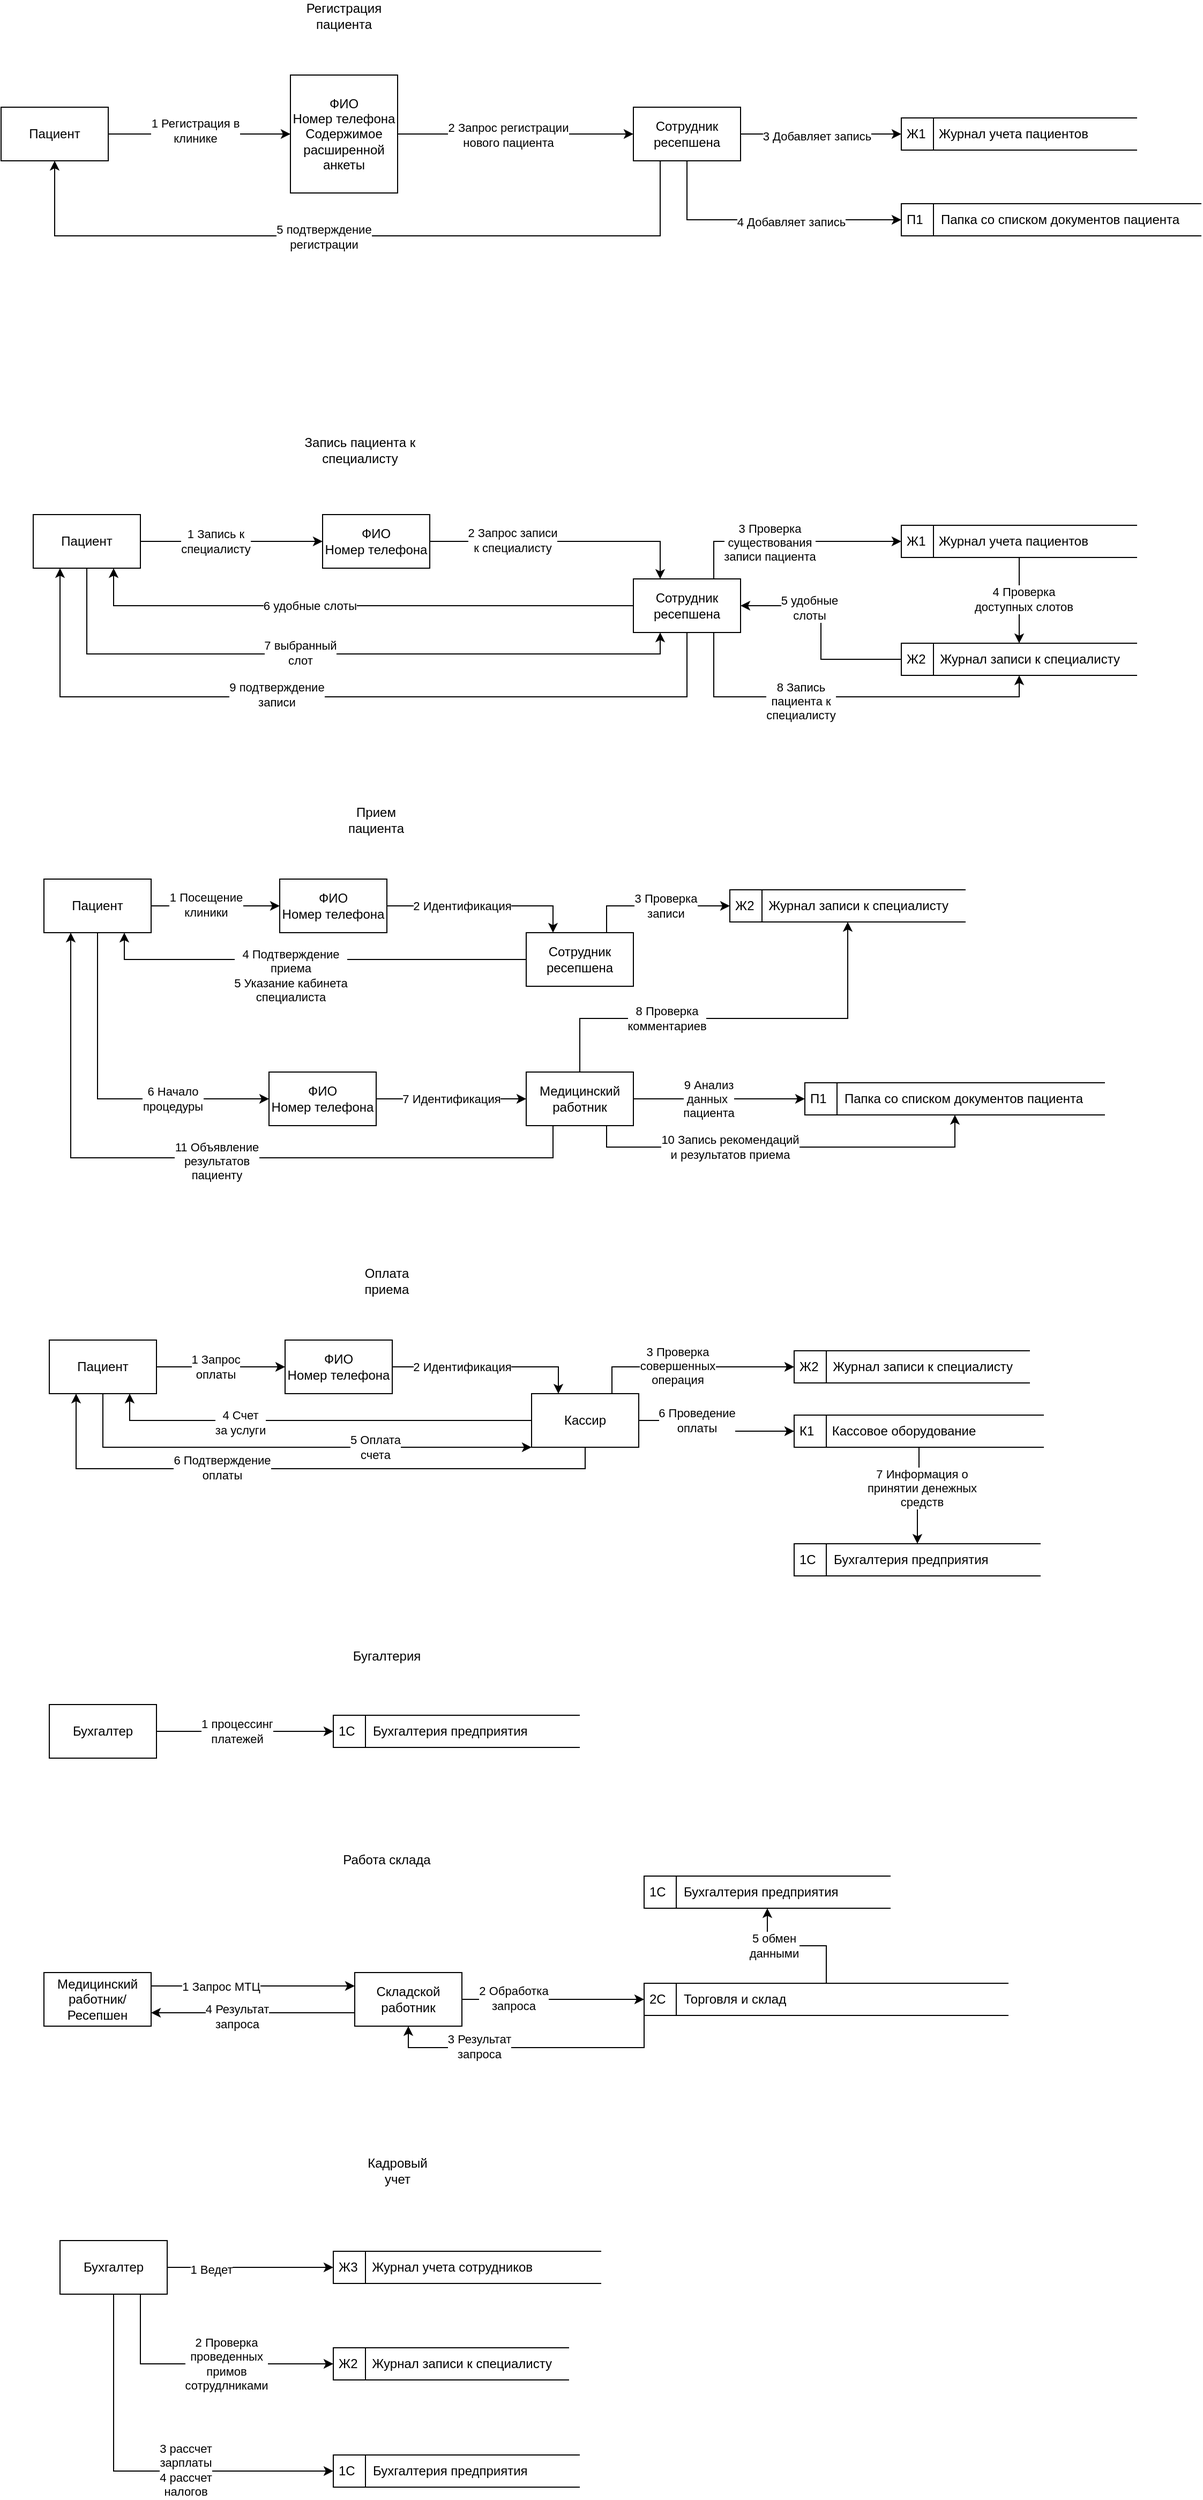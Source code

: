 <mxfile version="24.7.5">
  <diagram id="gUtJBMIQOLcTPX68dLHx" name="Страница — 2">
    <mxGraphModel dx="1621" dy="1214" grid="1" gridSize="10" guides="1" tooltips="1" connect="1" arrows="1" fold="1" page="1" pageScale="1" pageWidth="827" pageHeight="1169" math="0" shadow="0">
      <root>
        <mxCell id="0" />
        <mxCell id="1" parent="0" />
        <mxCell id="-FVo-Wmb9Dk40vSg8ynf-7" style="edgeStyle=orthogonalEdgeStyle;rounded=0;orthogonalLoop=1;jettySize=auto;html=1;exitX=1;exitY=0.5;exitDx=0;exitDy=0;" edge="1" parent="1" source="-FVo-Wmb9Dk40vSg8ynf-1" target="-FVo-Wmb9Dk40vSg8ynf-6">
          <mxGeometry relative="1" as="geometry" />
        </mxCell>
        <mxCell id="-FVo-Wmb9Dk40vSg8ynf-8" value="1 Регистрация в&lt;div&gt;клинике&lt;/div&gt;" style="edgeLabel;html=1;align=center;verticalAlign=middle;resizable=0;points=[];" vertex="1" connectable="0" parent="-FVo-Wmb9Dk40vSg8ynf-7">
          <mxGeometry x="-0.05" y="3" relative="1" as="geometry">
            <mxPoint as="offset" />
          </mxGeometry>
        </mxCell>
        <mxCell id="-FVo-Wmb9Dk40vSg8ynf-1" value="Пациент" style="html=1;dashed=0;whiteSpace=wrap;" vertex="1" parent="1">
          <mxGeometry x="-100" y="280" width="100" height="50" as="geometry" />
        </mxCell>
        <mxCell id="Jj5AdQSKUx3F0F1jN4U2-1" style="edgeStyle=orthogonalEdgeStyle;rounded=0;orthogonalLoop=1;jettySize=auto;html=1;exitX=1;exitY=0.5;exitDx=0;exitDy=0;entryX=0;entryY=0.5;entryDx=0;entryDy=0;" edge="1" parent="1" source="-FVo-Wmb9Dk40vSg8ynf-2" target="-FVo-Wmb9Dk40vSg8ynf-13">
          <mxGeometry relative="1" as="geometry" />
        </mxCell>
        <mxCell id="Jj5AdQSKUx3F0F1jN4U2-2" value="3 Добавляет запись" style="edgeLabel;html=1;align=center;verticalAlign=middle;resizable=0;points=[];" vertex="1" connectable="0" parent="Jj5AdQSKUx3F0F1jN4U2-1">
          <mxGeometry x="-0.06" y="-2" relative="1" as="geometry">
            <mxPoint as="offset" />
          </mxGeometry>
        </mxCell>
        <mxCell id="Jj5AdQSKUx3F0F1jN4U2-6" style="edgeStyle=orthogonalEdgeStyle;rounded=0;orthogonalLoop=1;jettySize=auto;html=1;exitX=0.5;exitY=1;exitDx=0;exitDy=0;entryX=0;entryY=0.5;entryDx=0;entryDy=0;" edge="1" parent="1" source="-FVo-Wmb9Dk40vSg8ynf-2" target="Jj5AdQSKUx3F0F1jN4U2-5">
          <mxGeometry relative="1" as="geometry" />
        </mxCell>
        <mxCell id="Jj5AdQSKUx3F0F1jN4U2-7" value="4 Добавляет запись" style="edgeLabel;html=1;align=center;verticalAlign=middle;resizable=0;points=[];" vertex="1" connectable="0" parent="Jj5AdQSKUx3F0F1jN4U2-6">
          <mxGeometry x="0.192" y="-2" relative="1" as="geometry">
            <mxPoint as="offset" />
          </mxGeometry>
        </mxCell>
        <mxCell id="Jj5AdQSKUx3F0F1jN4U2-23" style="edgeStyle=orthogonalEdgeStyle;rounded=0;orthogonalLoop=1;jettySize=auto;html=1;exitX=0.25;exitY=1;exitDx=0;exitDy=0;entryX=0.5;entryY=1;entryDx=0;entryDy=0;" edge="1" parent="1" source="-FVo-Wmb9Dk40vSg8ynf-2" target="-FVo-Wmb9Dk40vSg8ynf-1">
          <mxGeometry relative="1" as="geometry">
            <Array as="points">
              <mxPoint x="515" y="400" />
              <mxPoint x="-50" y="400" />
            </Array>
          </mxGeometry>
        </mxCell>
        <mxCell id="Jj5AdQSKUx3F0F1jN4U2-24" value="5 подтверждение&lt;div&gt;регистрации&lt;/div&gt;" style="edgeLabel;html=1;align=center;verticalAlign=middle;resizable=0;points=[];" vertex="1" connectable="0" parent="Jj5AdQSKUx3F0F1jN4U2-23">
          <mxGeometry x="0.089" y="1" relative="1" as="geometry">
            <mxPoint as="offset" />
          </mxGeometry>
        </mxCell>
        <mxCell id="-FVo-Wmb9Dk40vSg8ynf-2" value="Сотрудник&lt;div&gt;ресепшена&lt;/div&gt;" style="html=1;dashed=0;whiteSpace=wrap;" vertex="1" parent="1">
          <mxGeometry x="490" y="280" width="100" height="50" as="geometry" />
        </mxCell>
        <mxCell id="-FVo-Wmb9Dk40vSg8ynf-9" style="edgeStyle=orthogonalEdgeStyle;rounded=0;orthogonalLoop=1;jettySize=auto;html=1;exitX=1;exitY=0.5;exitDx=0;exitDy=0;entryX=0;entryY=0.5;entryDx=0;entryDy=0;" edge="1" parent="1" source="-FVo-Wmb9Dk40vSg8ynf-6" target="-FVo-Wmb9Dk40vSg8ynf-2">
          <mxGeometry relative="1" as="geometry" />
        </mxCell>
        <mxCell id="-FVo-Wmb9Dk40vSg8ynf-12" value="2 Запрос регистрации&lt;div&gt;нового пациента&lt;/div&gt;" style="edgeLabel;html=1;align=center;verticalAlign=middle;resizable=0;points=[];" vertex="1" connectable="0" parent="-FVo-Wmb9Dk40vSg8ynf-9">
          <mxGeometry x="-0.064" y="-1" relative="1" as="geometry">
            <mxPoint as="offset" />
          </mxGeometry>
        </mxCell>
        <mxCell id="-FVo-Wmb9Dk40vSg8ynf-6" value="ФИО&lt;div&gt;Номер телефона&lt;br&gt;&lt;div&gt;Содержимое расширенной анкеты&lt;/div&gt;&lt;/div&gt;" style="html=1;dashed=0;whiteSpace=wrap;" vertex="1" parent="1">
          <mxGeometry x="170" y="250" width="100" height="110" as="geometry" />
        </mxCell>
        <mxCell id="-FVo-Wmb9Dk40vSg8ynf-13" value="Ж1&lt;span style=&quot;white-space: pre;&quot;&gt;&#x9;&lt;/span&gt;&amp;nbsp;Журнал учета пациентов" style="html=1;dashed=0;whiteSpace=wrap;shape=mxgraph.dfd.dataStoreID;align=left;spacingLeft=3;points=[[0,0],[0.5,0],[1,0],[0,0.5],[1,0.5],[0,1],[0.5,1],[1,1]];" vertex="1" parent="1">
          <mxGeometry x="740" y="290" width="220" height="30" as="geometry" />
        </mxCell>
        <mxCell id="Jj5AdQSKUx3F0F1jN4U2-4" value="Регистрация пациента" style="text;html=1;align=center;verticalAlign=middle;whiteSpace=wrap;rounded=0;" vertex="1" parent="1">
          <mxGeometry x="190" y="180" width="60" height="30" as="geometry" />
        </mxCell>
        <mxCell id="Jj5AdQSKUx3F0F1jN4U2-5" value="П1&amp;nbsp; &amp;nbsp; &amp;nbsp;Папка со списком документов пациента" style="html=1;dashed=0;whiteSpace=wrap;shape=mxgraph.dfd.dataStoreID;align=left;spacingLeft=3;points=[[0,0],[0.5,0],[1,0],[0,0.5],[1,0.5],[0,1],[0.5,1],[1,1]];" vertex="1" parent="1">
          <mxGeometry x="740" y="370" width="280" height="30" as="geometry" />
        </mxCell>
        <mxCell id="Jj5AdQSKUx3F0F1jN4U2-8" value="Запись пациента к специалисту" style="text;html=1;align=center;verticalAlign=middle;whiteSpace=wrap;rounded=0;" vertex="1" parent="1">
          <mxGeometry x="160" y="585" width="150" height="30" as="geometry" />
        </mxCell>
        <mxCell id="Jj5AdQSKUx3F0F1jN4U2-12" style="edgeStyle=orthogonalEdgeStyle;rounded=0;orthogonalLoop=1;jettySize=auto;html=1;exitX=1;exitY=0.5;exitDx=0;exitDy=0;" edge="1" parent="1" source="Jj5AdQSKUx3F0F1jN4U2-9" target="Jj5AdQSKUx3F0F1jN4U2-11">
          <mxGeometry relative="1" as="geometry" />
        </mxCell>
        <mxCell id="Jj5AdQSKUx3F0F1jN4U2-15" value="1 Запись к&lt;div&gt;специалисту&lt;/div&gt;" style="edgeLabel;html=1;align=center;verticalAlign=middle;resizable=0;points=[];" vertex="1" connectable="0" parent="Jj5AdQSKUx3F0F1jN4U2-12">
          <mxGeometry x="-0.541" y="-2" relative="1" as="geometry">
            <mxPoint x="31" y="-2" as="offset" />
          </mxGeometry>
        </mxCell>
        <mxCell id="Jj5AdQSKUx3F0F1jN4U2-30" style="edgeStyle=orthogonalEdgeStyle;rounded=0;orthogonalLoop=1;jettySize=auto;html=1;exitX=0.5;exitY=1;exitDx=0;exitDy=0;entryX=0.25;entryY=1;entryDx=0;entryDy=0;" edge="1" parent="1" source="Jj5AdQSKUx3F0F1jN4U2-9" target="Jj5AdQSKUx3F0F1jN4U2-10">
          <mxGeometry relative="1" as="geometry" />
        </mxCell>
        <mxCell id="Jj5AdQSKUx3F0F1jN4U2-31" value="7 выбранный&lt;div&gt;слот&lt;/div&gt;" style="edgeLabel;html=1;align=center;verticalAlign=middle;resizable=0;points=[];" vertex="1" connectable="0" parent="Jj5AdQSKUx3F0F1jN4U2-30">
          <mxGeometry x="-0.121" y="1" relative="1" as="geometry">
            <mxPoint as="offset" />
          </mxGeometry>
        </mxCell>
        <mxCell id="Jj5AdQSKUx3F0F1jN4U2-9" value="Пациент" style="html=1;dashed=0;whiteSpace=wrap;" vertex="1" parent="1">
          <mxGeometry x="-70" y="660" width="100" height="50" as="geometry" />
        </mxCell>
        <mxCell id="Jj5AdQSKUx3F0F1jN4U2-18" style="edgeStyle=orthogonalEdgeStyle;rounded=0;orthogonalLoop=1;jettySize=auto;html=1;exitX=0.75;exitY=0;exitDx=0;exitDy=0;entryX=0;entryY=0.5;entryDx=0;entryDy=0;" edge="1" parent="1" source="Jj5AdQSKUx3F0F1jN4U2-10" target="Jj5AdQSKUx3F0F1jN4U2-16">
          <mxGeometry relative="1" as="geometry" />
        </mxCell>
        <mxCell id="Jj5AdQSKUx3F0F1jN4U2-19" value="3 Проверка&lt;div&gt;существования&lt;/div&gt;&lt;div&gt;записи пациента&lt;/div&gt;" style="edgeLabel;html=1;align=center;verticalAlign=middle;resizable=0;points=[];" vertex="1" connectable="0" parent="Jj5AdQSKUx3F0F1jN4U2-18">
          <mxGeometry x="-0.171" y="-1" relative="1" as="geometry">
            <mxPoint as="offset" />
          </mxGeometry>
        </mxCell>
        <mxCell id="Jj5AdQSKUx3F0F1jN4U2-28" style="edgeStyle=orthogonalEdgeStyle;rounded=0;orthogonalLoop=1;jettySize=auto;html=1;exitX=0;exitY=0.5;exitDx=0;exitDy=0;entryX=0.75;entryY=1;entryDx=0;entryDy=0;" edge="1" parent="1" source="Jj5AdQSKUx3F0F1jN4U2-10" target="Jj5AdQSKUx3F0F1jN4U2-9">
          <mxGeometry relative="1" as="geometry" />
        </mxCell>
        <mxCell id="Jj5AdQSKUx3F0F1jN4U2-29" value="6 удобные слоты" style="edgeLabel;html=1;align=center;verticalAlign=middle;resizable=0;points=[];" vertex="1" connectable="0" parent="Jj5AdQSKUx3F0F1jN4U2-28">
          <mxGeometry x="0.162" relative="1" as="geometry">
            <mxPoint as="offset" />
          </mxGeometry>
        </mxCell>
        <mxCell id="Jj5AdQSKUx3F0F1jN4U2-32" style="edgeStyle=orthogonalEdgeStyle;rounded=0;orthogonalLoop=1;jettySize=auto;html=1;exitX=0.75;exitY=1;exitDx=0;exitDy=0;entryX=0.5;entryY=1;entryDx=0;entryDy=0;" edge="1" parent="1" source="Jj5AdQSKUx3F0F1jN4U2-10" target="Jj5AdQSKUx3F0F1jN4U2-17">
          <mxGeometry relative="1" as="geometry" />
        </mxCell>
        <mxCell id="Jj5AdQSKUx3F0F1jN4U2-33" value="8 Запись&lt;div&gt;пациента к&lt;/div&gt;&lt;div&gt;специалисту&lt;/div&gt;" style="edgeLabel;html=1;align=center;verticalAlign=middle;resizable=0;points=[];" vertex="1" connectable="0" parent="Jj5AdQSKUx3F0F1jN4U2-32">
          <mxGeometry x="-0.227" y="-4" relative="1" as="geometry">
            <mxPoint as="offset" />
          </mxGeometry>
        </mxCell>
        <mxCell id="Jj5AdQSKUx3F0F1jN4U2-34" style="edgeStyle=orthogonalEdgeStyle;rounded=0;orthogonalLoop=1;jettySize=auto;html=1;exitX=0.5;exitY=1;exitDx=0;exitDy=0;entryX=0.25;entryY=1;entryDx=0;entryDy=0;" edge="1" parent="1" source="Jj5AdQSKUx3F0F1jN4U2-10" target="Jj5AdQSKUx3F0F1jN4U2-9">
          <mxGeometry relative="1" as="geometry">
            <Array as="points">
              <mxPoint x="540" y="830" />
              <mxPoint x="-45" y="830" />
            </Array>
          </mxGeometry>
        </mxCell>
        <mxCell id="Jj5AdQSKUx3F0F1jN4U2-35" value="9 подтверждение&lt;div&gt;записи&lt;/div&gt;" style="edgeLabel;html=1;align=center;verticalAlign=middle;resizable=0;points=[];" vertex="1" connectable="0" parent="Jj5AdQSKUx3F0F1jN4U2-34">
          <mxGeometry x="0.158" y="-2" relative="1" as="geometry">
            <mxPoint as="offset" />
          </mxGeometry>
        </mxCell>
        <mxCell id="Jj5AdQSKUx3F0F1jN4U2-10" value="Сотрудник&lt;div&gt;ресепшена&lt;/div&gt;" style="html=1;dashed=0;whiteSpace=wrap;" vertex="1" parent="1">
          <mxGeometry x="490" y="720" width="100" height="50" as="geometry" />
        </mxCell>
        <mxCell id="Jj5AdQSKUx3F0F1jN4U2-13" style="edgeStyle=orthogonalEdgeStyle;rounded=0;orthogonalLoop=1;jettySize=auto;html=1;exitX=1;exitY=0.5;exitDx=0;exitDy=0;entryX=0.25;entryY=0;entryDx=0;entryDy=0;" edge="1" parent="1" source="Jj5AdQSKUx3F0F1jN4U2-11" target="Jj5AdQSKUx3F0F1jN4U2-10">
          <mxGeometry relative="1" as="geometry" />
        </mxCell>
        <mxCell id="Jj5AdQSKUx3F0F1jN4U2-14" value="2 Запрос записи&lt;div&gt;к специалисту&lt;/div&gt;" style="edgeLabel;html=1;align=center;verticalAlign=middle;resizable=0;points=[];" vertex="1" connectable="0" parent="Jj5AdQSKUx3F0F1jN4U2-13">
          <mxGeometry x="-0.39" y="1" relative="1" as="geometry">
            <mxPoint as="offset" />
          </mxGeometry>
        </mxCell>
        <mxCell id="Jj5AdQSKUx3F0F1jN4U2-11" value="ФИО&lt;div&gt;Номер телефона&lt;/div&gt;" style="html=1;dashed=0;whiteSpace=wrap;" vertex="1" parent="1">
          <mxGeometry x="200" y="660" width="100" height="50" as="geometry" />
        </mxCell>
        <mxCell id="Jj5AdQSKUx3F0F1jN4U2-20" style="edgeStyle=orthogonalEdgeStyle;rounded=0;orthogonalLoop=1;jettySize=auto;html=1;exitX=0.5;exitY=1;exitDx=0;exitDy=0;" edge="1" parent="1" source="Jj5AdQSKUx3F0F1jN4U2-16" target="Jj5AdQSKUx3F0F1jN4U2-17">
          <mxGeometry relative="1" as="geometry" />
        </mxCell>
        <mxCell id="Jj5AdQSKUx3F0F1jN4U2-21" value="4 Проверка&lt;div&gt;доступных слотов&lt;/div&gt;" style="edgeLabel;html=1;align=center;verticalAlign=middle;resizable=0;points=[];" vertex="1" connectable="0" parent="Jj5AdQSKUx3F0F1jN4U2-20">
          <mxGeometry x="-0.025" y="4" relative="1" as="geometry">
            <mxPoint as="offset" />
          </mxGeometry>
        </mxCell>
        <mxCell id="Jj5AdQSKUx3F0F1jN4U2-16" value="Ж1&lt;span style=&quot;white-space: pre;&quot;&gt;&#x9;&lt;/span&gt;&amp;nbsp;Журнал учета пациентов" style="html=1;dashed=0;whiteSpace=wrap;shape=mxgraph.dfd.dataStoreID;align=left;spacingLeft=3;points=[[0,0],[0.5,0],[1,0],[0,0.5],[1,0.5],[0,1],[0.5,1],[1,1]];" vertex="1" parent="1">
          <mxGeometry x="740" y="670" width="220" height="30" as="geometry" />
        </mxCell>
        <mxCell id="Jj5AdQSKUx3F0F1jN4U2-26" style="edgeStyle=orthogonalEdgeStyle;rounded=0;orthogonalLoop=1;jettySize=auto;html=1;exitX=0;exitY=0.5;exitDx=0;exitDy=0;entryX=1;entryY=0.5;entryDx=0;entryDy=0;" edge="1" parent="1" source="Jj5AdQSKUx3F0F1jN4U2-17" target="Jj5AdQSKUx3F0F1jN4U2-10">
          <mxGeometry relative="1" as="geometry" />
        </mxCell>
        <mxCell id="Jj5AdQSKUx3F0F1jN4U2-27" value="5 удобные&lt;div&gt;слоты&lt;/div&gt;" style="edgeLabel;html=1;align=center;verticalAlign=middle;resizable=0;points=[];" vertex="1" connectable="0" parent="Jj5AdQSKUx3F0F1jN4U2-26">
          <mxGeometry x="0.36" y="2" relative="1" as="geometry">
            <mxPoint as="offset" />
          </mxGeometry>
        </mxCell>
        <mxCell id="Jj5AdQSKUx3F0F1jN4U2-17" value="Ж2&amp;nbsp; &amp;nbsp; Журнал записи к специалисту" style="html=1;dashed=0;whiteSpace=wrap;shape=mxgraph.dfd.dataStoreID;align=left;spacingLeft=3;points=[[0,0],[0.5,0],[1,0],[0,0.5],[1,0.5],[0,1],[0.5,1],[1,1]];" vertex="1" parent="1">
          <mxGeometry x="740" y="780" width="220" height="30" as="geometry" />
        </mxCell>
        <mxCell id="Jj5AdQSKUx3F0F1jN4U2-36" value="Прием пациента" style="text;html=1;align=center;verticalAlign=middle;whiteSpace=wrap;rounded=0;" vertex="1" parent="1">
          <mxGeometry x="220" y="930" width="60" height="30" as="geometry" />
        </mxCell>
        <mxCell id="Jj5AdQSKUx3F0F1jN4U2-40" style="edgeStyle=orthogonalEdgeStyle;rounded=0;orthogonalLoop=1;jettySize=auto;html=1;exitX=1;exitY=0.5;exitDx=0;exitDy=0;entryX=0;entryY=0.5;entryDx=0;entryDy=0;" edge="1" parent="1" source="Jj5AdQSKUx3F0F1jN4U2-37" target="Jj5AdQSKUx3F0F1jN4U2-38">
          <mxGeometry relative="1" as="geometry" />
        </mxCell>
        <mxCell id="Jj5AdQSKUx3F0F1jN4U2-41" value="1 Посещение&lt;div&gt;клиники&lt;/div&gt;" style="edgeLabel;html=1;align=center;verticalAlign=middle;resizable=0;points=[];" vertex="1" connectable="0" parent="Jj5AdQSKUx3F0F1jN4U2-40">
          <mxGeometry x="-0.15" y="1" relative="1" as="geometry">
            <mxPoint as="offset" />
          </mxGeometry>
        </mxCell>
        <mxCell id="Jj5AdQSKUx3F0F1jN4U2-50" style="edgeStyle=orthogonalEdgeStyle;rounded=0;orthogonalLoop=1;jettySize=auto;html=1;exitX=0.5;exitY=1;exitDx=0;exitDy=0;entryX=0;entryY=0.5;entryDx=0;entryDy=0;" edge="1" parent="1" source="Jj5AdQSKUx3F0F1jN4U2-37" target="Jj5AdQSKUx3F0F1jN4U2-52">
          <mxGeometry relative="1" as="geometry" />
        </mxCell>
        <mxCell id="Jj5AdQSKUx3F0F1jN4U2-51" value="6 Начало&lt;div&gt;процедуры&lt;/div&gt;" style="edgeLabel;html=1;align=center;verticalAlign=middle;resizable=0;points=[];" vertex="1" connectable="0" parent="Jj5AdQSKUx3F0F1jN4U2-50">
          <mxGeometry x="0.077" y="1" relative="1" as="geometry">
            <mxPoint x="55" y="1" as="offset" />
          </mxGeometry>
        </mxCell>
        <mxCell id="Jj5AdQSKUx3F0F1jN4U2-37" value="Пациент" style="html=1;dashed=0;whiteSpace=wrap;" vertex="1" parent="1">
          <mxGeometry x="-60" y="1000" width="100" height="50" as="geometry" />
        </mxCell>
        <mxCell id="Jj5AdQSKUx3F0F1jN4U2-42" style="edgeStyle=orthogonalEdgeStyle;rounded=0;orthogonalLoop=1;jettySize=auto;html=1;exitX=1;exitY=0.5;exitDx=0;exitDy=0;entryX=0.25;entryY=0;entryDx=0;entryDy=0;" edge="1" parent="1" source="Jj5AdQSKUx3F0F1jN4U2-38" target="Jj5AdQSKUx3F0F1jN4U2-39">
          <mxGeometry relative="1" as="geometry" />
        </mxCell>
        <mxCell id="Jj5AdQSKUx3F0F1jN4U2-43" value="2 Идентификация" style="edgeLabel;html=1;align=center;verticalAlign=middle;resizable=0;points=[];" vertex="1" connectable="0" parent="Jj5AdQSKUx3F0F1jN4U2-42">
          <mxGeometry x="-0.478" relative="1" as="geometry">
            <mxPoint x="23" as="offset" />
          </mxGeometry>
        </mxCell>
        <mxCell id="Jj5AdQSKUx3F0F1jN4U2-38" value="ФИО&lt;div&gt;Номер телефона&lt;/div&gt;" style="html=1;dashed=0;whiteSpace=wrap;" vertex="1" parent="1">
          <mxGeometry x="160" y="1000" width="100" height="50" as="geometry" />
        </mxCell>
        <mxCell id="Jj5AdQSKUx3F0F1jN4U2-45" style="edgeStyle=orthogonalEdgeStyle;rounded=0;orthogonalLoop=1;jettySize=auto;html=1;exitX=0.75;exitY=0;exitDx=0;exitDy=0;entryX=0;entryY=0.5;entryDx=0;entryDy=0;" edge="1" parent="1" source="Jj5AdQSKUx3F0F1jN4U2-39" target="Jj5AdQSKUx3F0F1jN4U2-44">
          <mxGeometry relative="1" as="geometry" />
        </mxCell>
        <mxCell id="Jj5AdQSKUx3F0F1jN4U2-46" value="3 Проверка&lt;div&gt;записи&lt;/div&gt;" style="edgeLabel;html=1;align=center;verticalAlign=middle;resizable=0;points=[];" vertex="1" connectable="0" parent="Jj5AdQSKUx3F0F1jN4U2-45">
          <mxGeometry x="-0.257" y="3" relative="1" as="geometry">
            <mxPoint x="28" y="3" as="offset" />
          </mxGeometry>
        </mxCell>
        <mxCell id="Jj5AdQSKUx3F0F1jN4U2-47" style="edgeStyle=orthogonalEdgeStyle;rounded=0;orthogonalLoop=1;jettySize=auto;html=1;exitX=0;exitY=0.5;exitDx=0;exitDy=0;entryX=0.75;entryY=1;entryDx=0;entryDy=0;" edge="1" parent="1" source="Jj5AdQSKUx3F0F1jN4U2-39" target="Jj5AdQSKUx3F0F1jN4U2-37">
          <mxGeometry relative="1" as="geometry" />
        </mxCell>
        <mxCell id="Jj5AdQSKUx3F0F1jN4U2-48" value="4 Подтверждение&lt;div&gt;приема&lt;/div&gt;&lt;div&gt;5 Указание кабинета&lt;/div&gt;&lt;div&gt;специалиста&lt;/div&gt;" style="edgeLabel;html=1;align=center;verticalAlign=middle;resizable=0;points=[];" vertex="1" connectable="0" parent="Jj5AdQSKUx3F0F1jN4U2-47">
          <mxGeometry x="0.115" relative="1" as="geometry">
            <mxPoint x="3" y="15" as="offset" />
          </mxGeometry>
        </mxCell>
        <mxCell id="Jj5AdQSKUx3F0F1jN4U2-39" value="Сотрудник&lt;div&gt;ресепшена&lt;/div&gt;" style="html=1;dashed=0;whiteSpace=wrap;" vertex="1" parent="1">
          <mxGeometry x="390" y="1050" width="100" height="50" as="geometry" />
        </mxCell>
        <mxCell id="Jj5AdQSKUx3F0F1jN4U2-44" value="Ж2&amp;nbsp; &amp;nbsp; Журнал записи к специалисту" style="html=1;dashed=0;whiteSpace=wrap;shape=mxgraph.dfd.dataStoreID;align=left;spacingLeft=3;points=[[0,0],[0.5,0],[1,0],[0,0.5],[1,0.5],[0,1],[0.5,1],[1,1]];" vertex="1" parent="1">
          <mxGeometry x="580" y="1010" width="220" height="30" as="geometry" />
        </mxCell>
        <mxCell id="Jj5AdQSKUx3F0F1jN4U2-54" style="edgeStyle=orthogonalEdgeStyle;rounded=0;orthogonalLoop=1;jettySize=auto;html=1;exitX=0.5;exitY=0;exitDx=0;exitDy=0;entryX=0.5;entryY=1;entryDx=0;entryDy=0;" edge="1" parent="1" source="Jj5AdQSKUx3F0F1jN4U2-49" target="Jj5AdQSKUx3F0F1jN4U2-44">
          <mxGeometry relative="1" as="geometry">
            <Array as="points">
              <mxPoint x="440" y="1130" />
              <mxPoint x="690" y="1130" />
            </Array>
          </mxGeometry>
        </mxCell>
        <mxCell id="Jj5AdQSKUx3F0F1jN4U2-56" value="8 Проверка&lt;div&gt;комментариев&lt;/div&gt;" style="edgeLabel;html=1;align=center;verticalAlign=middle;resizable=0;points=[];" vertex="1" connectable="0" parent="Jj5AdQSKUx3F0F1jN4U2-54">
          <mxGeometry x="-0.328" relative="1" as="geometry">
            <mxPoint as="offset" />
          </mxGeometry>
        </mxCell>
        <mxCell id="Jj5AdQSKUx3F0F1jN4U2-59" style="edgeStyle=orthogonalEdgeStyle;rounded=0;orthogonalLoop=1;jettySize=auto;html=1;exitX=1;exitY=0.5;exitDx=0;exitDy=0;entryX=0;entryY=0.5;entryDx=0;entryDy=0;" edge="1" parent="1" source="Jj5AdQSKUx3F0F1jN4U2-49" target="Jj5AdQSKUx3F0F1jN4U2-58">
          <mxGeometry relative="1" as="geometry" />
        </mxCell>
        <mxCell id="Jj5AdQSKUx3F0F1jN4U2-60" value="9 Анализ&lt;div&gt;данных&amp;nbsp;&lt;/div&gt;&lt;div&gt;пациента&lt;/div&gt;" style="edgeLabel;html=1;align=center;verticalAlign=middle;resizable=0;points=[];" vertex="1" connectable="0" parent="Jj5AdQSKUx3F0F1jN4U2-59">
          <mxGeometry x="-0.527" y="3" relative="1" as="geometry">
            <mxPoint x="32" y="3" as="offset" />
          </mxGeometry>
        </mxCell>
        <mxCell id="Jj5AdQSKUx3F0F1jN4U2-61" style="edgeStyle=orthogonalEdgeStyle;rounded=0;orthogonalLoop=1;jettySize=auto;html=1;exitX=0.75;exitY=1;exitDx=0;exitDy=0;entryX=0.5;entryY=1;entryDx=0;entryDy=0;" edge="1" parent="1" source="Jj5AdQSKUx3F0F1jN4U2-49" target="Jj5AdQSKUx3F0F1jN4U2-58">
          <mxGeometry relative="1" as="geometry" />
        </mxCell>
        <mxCell id="Jj5AdQSKUx3F0F1jN4U2-62" value="10 Запись рекомендаций&lt;div&gt;и результатов приема&lt;/div&gt;" style="edgeLabel;html=1;align=center;verticalAlign=middle;resizable=0;points=[];" vertex="1" connectable="0" parent="Jj5AdQSKUx3F0F1jN4U2-61">
          <mxGeometry x="-0.467" relative="1" as="geometry">
            <mxPoint x="35" as="offset" />
          </mxGeometry>
        </mxCell>
        <mxCell id="Jj5AdQSKUx3F0F1jN4U2-63" style="edgeStyle=orthogonalEdgeStyle;rounded=0;orthogonalLoop=1;jettySize=auto;html=1;exitX=0.25;exitY=1;exitDx=0;exitDy=0;entryX=0.25;entryY=1;entryDx=0;entryDy=0;" edge="1" parent="1" source="Jj5AdQSKUx3F0F1jN4U2-49" target="Jj5AdQSKUx3F0F1jN4U2-37">
          <mxGeometry relative="1" as="geometry">
            <Array as="points">
              <mxPoint x="415" y="1260" />
              <mxPoint x="-35" y="1260" />
            </Array>
          </mxGeometry>
        </mxCell>
        <mxCell id="Jj5AdQSKUx3F0F1jN4U2-64" value="11 Объявление&lt;div&gt;результатов&lt;/div&gt;&lt;div&gt;пациенту&lt;/div&gt;" style="edgeLabel;html=1;align=center;verticalAlign=middle;resizable=0;points=[];" vertex="1" connectable="0" parent="Jj5AdQSKUx3F0F1jN4U2-63">
          <mxGeometry x="-0.003" y="3" relative="1" as="geometry">
            <mxPoint as="offset" />
          </mxGeometry>
        </mxCell>
        <mxCell id="Jj5AdQSKUx3F0F1jN4U2-49" value="Медицинский&lt;div&gt;работник&lt;/div&gt;" style="html=1;dashed=0;whiteSpace=wrap;" vertex="1" parent="1">
          <mxGeometry x="390" y="1180" width="100" height="50" as="geometry" />
        </mxCell>
        <mxCell id="Jj5AdQSKUx3F0F1jN4U2-53" style="edgeStyle=orthogonalEdgeStyle;rounded=0;orthogonalLoop=1;jettySize=auto;html=1;exitX=1;exitY=0.5;exitDx=0;exitDy=0;entryX=0;entryY=0.5;entryDx=0;entryDy=0;" edge="1" parent="1" source="Jj5AdQSKUx3F0F1jN4U2-52" target="Jj5AdQSKUx3F0F1jN4U2-49">
          <mxGeometry relative="1" as="geometry" />
        </mxCell>
        <mxCell id="Jj5AdQSKUx3F0F1jN4U2-55" value="7 Идентификация" style="edgeLabel;html=1;align=center;verticalAlign=middle;resizable=0;points=[];" vertex="1" connectable="0" parent="Jj5AdQSKUx3F0F1jN4U2-53">
          <mxGeometry x="-0.4" y="-2" relative="1" as="geometry">
            <mxPoint x="28" y="-2" as="offset" />
          </mxGeometry>
        </mxCell>
        <mxCell id="Jj5AdQSKUx3F0F1jN4U2-52" value="ФИО&lt;div&gt;Номер телефона&lt;/div&gt;" style="html=1;dashed=0;whiteSpace=wrap;" vertex="1" parent="1">
          <mxGeometry x="150" y="1180" width="100" height="50" as="geometry" />
        </mxCell>
        <mxCell id="Jj5AdQSKUx3F0F1jN4U2-58" value="П1&amp;nbsp; &amp;nbsp; &amp;nbsp;Папка со списком документов пациента" style="html=1;dashed=0;whiteSpace=wrap;shape=mxgraph.dfd.dataStoreID;align=left;spacingLeft=3;points=[[0,0],[0.5,0],[1,0],[0,0.5],[1,0.5],[0,1],[0.5,1],[1,1]];" vertex="1" parent="1">
          <mxGeometry x="650" y="1190" width="280" height="30" as="geometry" />
        </mxCell>
        <mxCell id="Jj5AdQSKUx3F0F1jN4U2-65" value="Оплата приема" style="text;html=1;align=center;verticalAlign=middle;whiteSpace=wrap;rounded=0;" vertex="1" parent="1">
          <mxGeometry x="230" y="1360" width="60" height="30" as="geometry" />
        </mxCell>
        <mxCell id="Jj5AdQSKUx3F0F1jN4U2-69" style="edgeStyle=orthogonalEdgeStyle;rounded=0;orthogonalLoop=1;jettySize=auto;html=1;exitX=1;exitY=0.5;exitDx=0;exitDy=0;" edge="1" parent="1" source="Jj5AdQSKUx3F0F1jN4U2-66" target="Jj5AdQSKUx3F0F1jN4U2-67">
          <mxGeometry relative="1" as="geometry" />
        </mxCell>
        <mxCell id="Jj5AdQSKUx3F0F1jN4U2-70" value="1 Запрос&lt;div&gt;оплаты&lt;/div&gt;" style="edgeLabel;html=1;align=center;verticalAlign=middle;resizable=0;points=[];" vertex="1" connectable="0" parent="Jj5AdQSKUx3F0F1jN4U2-69">
          <mxGeometry x="-0.45" y="-1" relative="1" as="geometry">
            <mxPoint x="22" y="-1" as="offset" />
          </mxGeometry>
        </mxCell>
        <mxCell id="Jj5AdQSKUx3F0F1jN4U2-80" style="edgeStyle=orthogonalEdgeStyle;rounded=0;orthogonalLoop=1;jettySize=auto;html=1;exitX=0.5;exitY=1;exitDx=0;exitDy=0;entryX=0;entryY=1;entryDx=0;entryDy=0;" edge="1" parent="1" source="Jj5AdQSKUx3F0F1jN4U2-66" target="Jj5AdQSKUx3F0F1jN4U2-68">
          <mxGeometry relative="1" as="geometry">
            <Array as="points">
              <mxPoint x="-5" y="1530" />
            </Array>
          </mxGeometry>
        </mxCell>
        <mxCell id="Jj5AdQSKUx3F0F1jN4U2-81" value="5 Оплата&lt;div&gt;счета&lt;/div&gt;" style="edgeLabel;html=1;align=center;verticalAlign=middle;resizable=0;points=[];" vertex="1" connectable="0" parent="Jj5AdQSKUx3F0F1jN4U2-80">
          <mxGeometry x="0.351" relative="1" as="geometry">
            <mxPoint as="offset" />
          </mxGeometry>
        </mxCell>
        <mxCell id="Jj5AdQSKUx3F0F1jN4U2-66" value="Пациент" style="html=1;dashed=0;whiteSpace=wrap;" vertex="1" parent="1">
          <mxGeometry x="-55" y="1430" width="100" height="50" as="geometry" />
        </mxCell>
        <mxCell id="Jj5AdQSKUx3F0F1jN4U2-71" style="edgeStyle=orthogonalEdgeStyle;rounded=0;orthogonalLoop=1;jettySize=auto;html=1;exitX=1;exitY=0.5;exitDx=0;exitDy=0;entryX=0.25;entryY=0;entryDx=0;entryDy=0;" edge="1" parent="1" source="Jj5AdQSKUx3F0F1jN4U2-67" target="Jj5AdQSKUx3F0F1jN4U2-68">
          <mxGeometry relative="1" as="geometry" />
        </mxCell>
        <mxCell id="Jj5AdQSKUx3F0F1jN4U2-72" value="2 Идентификация" style="edgeLabel;html=1;align=center;verticalAlign=middle;resizable=0;points=[];" vertex="1" connectable="0" parent="Jj5AdQSKUx3F0F1jN4U2-71">
          <mxGeometry x="-0.678" y="-2" relative="1" as="geometry">
            <mxPoint x="36" y="-2" as="offset" />
          </mxGeometry>
        </mxCell>
        <mxCell id="Jj5AdQSKUx3F0F1jN4U2-67" value="ФИО&lt;div&gt;Номер телефона&lt;/div&gt;" style="html=1;dashed=0;whiteSpace=wrap;" vertex="1" parent="1">
          <mxGeometry x="165" y="1430" width="100" height="50" as="geometry" />
        </mxCell>
        <mxCell id="Jj5AdQSKUx3F0F1jN4U2-74" style="edgeStyle=orthogonalEdgeStyle;rounded=0;orthogonalLoop=1;jettySize=auto;html=1;exitX=0.75;exitY=0;exitDx=0;exitDy=0;entryX=0;entryY=0.5;entryDx=0;entryDy=0;" edge="1" parent="1" source="Jj5AdQSKUx3F0F1jN4U2-68" target="Jj5AdQSKUx3F0F1jN4U2-73">
          <mxGeometry relative="1" as="geometry" />
        </mxCell>
        <mxCell id="Jj5AdQSKUx3F0F1jN4U2-75" value="3 Проверка&lt;div&gt;совершенных&lt;/div&gt;&lt;div&gt;операция&lt;/div&gt;" style="edgeLabel;html=1;align=center;verticalAlign=middle;resizable=0;points=[];" vertex="1" connectable="0" parent="Jj5AdQSKUx3F0F1jN4U2-74">
          <mxGeometry x="-0.123" y="1" relative="1" as="geometry">
            <mxPoint as="offset" />
          </mxGeometry>
        </mxCell>
        <mxCell id="Jj5AdQSKUx3F0F1jN4U2-77" style="edgeStyle=orthogonalEdgeStyle;rounded=0;orthogonalLoop=1;jettySize=auto;html=1;exitX=0;exitY=0.5;exitDx=0;exitDy=0;entryX=0.75;entryY=1;entryDx=0;entryDy=0;" edge="1" parent="1" source="Jj5AdQSKUx3F0F1jN4U2-68" target="Jj5AdQSKUx3F0F1jN4U2-66">
          <mxGeometry relative="1" as="geometry" />
        </mxCell>
        <mxCell id="Jj5AdQSKUx3F0F1jN4U2-78" value="4 Счет&lt;div&gt;за услуги&lt;/div&gt;" style="edgeLabel;html=1;align=center;verticalAlign=middle;resizable=0;points=[];" vertex="1" connectable="0" parent="Jj5AdQSKUx3F0F1jN4U2-77">
          <mxGeometry x="0.36" y="2" relative="1" as="geometry">
            <mxPoint as="offset" />
          </mxGeometry>
        </mxCell>
        <mxCell id="Jj5AdQSKUx3F0F1jN4U2-82" style="edgeStyle=orthogonalEdgeStyle;rounded=0;orthogonalLoop=1;jettySize=auto;html=1;exitX=1;exitY=0.5;exitDx=0;exitDy=0;" edge="1" parent="1" source="Jj5AdQSKUx3F0F1jN4U2-68" target="Jj5AdQSKUx3F0F1jN4U2-79">
          <mxGeometry relative="1" as="geometry" />
        </mxCell>
        <mxCell id="Jj5AdQSKUx3F0F1jN4U2-83" value="6 Проведение&lt;div&gt;оплаты&lt;/div&gt;" style="edgeLabel;html=1;align=center;verticalAlign=middle;resizable=0;points=[];" vertex="1" connectable="0" parent="Jj5AdQSKUx3F0F1jN4U2-82">
          <mxGeometry x="-0.311" relative="1" as="geometry">
            <mxPoint as="offset" />
          </mxGeometry>
        </mxCell>
        <mxCell id="Jj5AdQSKUx3F0F1jN4U2-84" style="edgeStyle=orthogonalEdgeStyle;rounded=0;orthogonalLoop=1;jettySize=auto;html=1;exitX=0.5;exitY=1;exitDx=0;exitDy=0;entryX=0.25;entryY=1;entryDx=0;entryDy=0;" edge="1" parent="1" source="Jj5AdQSKUx3F0F1jN4U2-68" target="Jj5AdQSKUx3F0F1jN4U2-66">
          <mxGeometry relative="1" as="geometry" />
        </mxCell>
        <mxCell id="Jj5AdQSKUx3F0F1jN4U2-85" value="6 Подтверждение&lt;div&gt;оплаты&lt;/div&gt;" style="edgeLabel;html=1;align=center;verticalAlign=middle;resizable=0;points=[];" vertex="1" connectable="0" parent="Jj5AdQSKUx3F0F1jN4U2-84">
          <mxGeometry x="0.271" y="-1" relative="1" as="geometry">
            <mxPoint as="offset" />
          </mxGeometry>
        </mxCell>
        <mxCell id="Jj5AdQSKUx3F0F1jN4U2-68" value="Кассир" style="html=1;dashed=0;whiteSpace=wrap;" vertex="1" parent="1">
          <mxGeometry x="395" y="1480" width="100" height="50" as="geometry" />
        </mxCell>
        <mxCell id="Jj5AdQSKUx3F0F1jN4U2-73" value="Ж2&amp;nbsp; &amp;nbsp; Журнал записи к специалисту" style="html=1;dashed=0;whiteSpace=wrap;shape=mxgraph.dfd.dataStoreID;align=left;spacingLeft=3;points=[[0,0],[0.5,0],[1,0],[0,0.5],[1,0.5],[0,1],[0.5,1],[1,1]];" vertex="1" parent="1">
          <mxGeometry x="640" y="1440" width="220" height="30" as="geometry" />
        </mxCell>
        <mxCell id="Jj5AdQSKUx3F0F1jN4U2-87" style="edgeStyle=orthogonalEdgeStyle;rounded=0;orthogonalLoop=1;jettySize=auto;html=1;exitX=0.5;exitY=1;exitDx=0;exitDy=0;" edge="1" parent="1" source="Jj5AdQSKUx3F0F1jN4U2-79" target="Jj5AdQSKUx3F0F1jN4U2-86">
          <mxGeometry relative="1" as="geometry" />
        </mxCell>
        <mxCell id="Jj5AdQSKUx3F0F1jN4U2-88" value="7 Информация о&lt;div&gt;принятии денежных&lt;/div&gt;&lt;div&gt;средств&lt;/div&gt;" style="edgeLabel;html=1;align=center;verticalAlign=middle;resizable=0;points=[];" vertex="1" connectable="0" parent="Jj5AdQSKUx3F0F1jN4U2-87">
          <mxGeometry x="-0.174" y="2" relative="1" as="geometry">
            <mxPoint as="offset" />
          </mxGeometry>
        </mxCell>
        <mxCell id="Jj5AdQSKUx3F0F1jN4U2-79" value="К1&amp;nbsp; &amp;nbsp; &amp;nbsp;Кассовое оборудование" style="html=1;dashed=0;whiteSpace=wrap;shape=mxgraph.dfd.dataStoreID;align=left;spacingLeft=3;points=[[0,0],[0.5,0],[1,0],[0,0.5],[1,0.5],[0,1],[0.5,1],[1,1]];" vertex="1" parent="1">
          <mxGeometry x="640" y="1500" width="233" height="30" as="geometry" />
        </mxCell>
        <mxCell id="Jj5AdQSKUx3F0F1jN4U2-86" value="1С&amp;nbsp; &amp;nbsp; &amp;nbsp;Бухгалтерия предприятия" style="html=1;dashed=0;whiteSpace=wrap;shape=mxgraph.dfd.dataStoreID;align=left;spacingLeft=3;points=[[0,0],[0.5,0],[1,0],[0,0.5],[1,0.5],[0,1],[0.5,1],[1,1]];" vertex="1" parent="1">
          <mxGeometry x="640" y="1620" width="230" height="30" as="geometry" />
        </mxCell>
        <mxCell id="Jj5AdQSKUx3F0F1jN4U2-89" value="Бугалтерия" style="text;html=1;align=center;verticalAlign=middle;whiteSpace=wrap;rounded=0;" vertex="1" parent="1">
          <mxGeometry x="230" y="1710" width="60" height="30" as="geometry" />
        </mxCell>
        <mxCell id="Jj5AdQSKUx3F0F1jN4U2-92" style="edgeStyle=orthogonalEdgeStyle;rounded=0;orthogonalLoop=1;jettySize=auto;html=1;exitX=1;exitY=0.5;exitDx=0;exitDy=0;entryX=0;entryY=0.5;entryDx=0;entryDy=0;" edge="1" parent="1" source="Jj5AdQSKUx3F0F1jN4U2-90" target="Jj5AdQSKUx3F0F1jN4U2-91">
          <mxGeometry relative="1" as="geometry" />
        </mxCell>
        <mxCell id="Jj5AdQSKUx3F0F1jN4U2-93" value="1 процессинг&lt;div&gt;платежей&lt;/div&gt;" style="edgeLabel;html=1;align=center;verticalAlign=middle;resizable=0;points=[];" vertex="1" connectable="0" parent="Jj5AdQSKUx3F0F1jN4U2-92">
          <mxGeometry x="-0.44" y="1" relative="1" as="geometry">
            <mxPoint x="29" y="1" as="offset" />
          </mxGeometry>
        </mxCell>
        <mxCell id="Jj5AdQSKUx3F0F1jN4U2-90" value="Бухгалтер" style="html=1;dashed=0;whiteSpace=wrap;" vertex="1" parent="1">
          <mxGeometry x="-55" y="1770" width="100" height="50" as="geometry" />
        </mxCell>
        <mxCell id="Jj5AdQSKUx3F0F1jN4U2-91" value="1С&amp;nbsp; &amp;nbsp; &amp;nbsp;Бухгалтерия предприятия" style="html=1;dashed=0;whiteSpace=wrap;shape=mxgraph.dfd.dataStoreID;align=left;spacingLeft=3;points=[[0,0],[0.5,0],[1,0],[0,0.5],[1,0.5],[0,1],[0.5,1],[1,1]];" vertex="1" parent="1">
          <mxGeometry x="210" y="1780" width="230" height="30" as="geometry" />
        </mxCell>
        <mxCell id="Jj5AdQSKUx3F0F1jN4U2-98" style="edgeStyle=orthogonalEdgeStyle;rounded=0;orthogonalLoop=1;jettySize=auto;html=1;exitX=1;exitY=0.25;exitDx=0;exitDy=0;entryX=0;entryY=0.25;entryDx=0;entryDy=0;" edge="1" parent="1" source="Jj5AdQSKUx3F0F1jN4U2-94" target="Jj5AdQSKUx3F0F1jN4U2-97">
          <mxGeometry relative="1" as="geometry" />
        </mxCell>
        <mxCell id="Jj5AdQSKUx3F0F1jN4U2-99" value="1 Запрос МТЦ" style="edgeLabel;html=1;align=center;verticalAlign=middle;resizable=0;points=[];" vertex="1" connectable="0" parent="Jj5AdQSKUx3F0F1jN4U2-98">
          <mxGeometry x="-0.623" y="-1" relative="1" as="geometry">
            <mxPoint x="29" y="-1" as="offset" />
          </mxGeometry>
        </mxCell>
        <mxCell id="Jj5AdQSKUx3F0F1jN4U2-94" value="Медицинский&lt;div&gt;работник/&lt;/div&gt;&lt;div&gt;Ресепшен&lt;/div&gt;" style="html=1;dashed=0;whiteSpace=wrap;" vertex="1" parent="1">
          <mxGeometry x="-60" y="2020" width="100" height="50" as="geometry" />
        </mxCell>
        <mxCell id="Jj5AdQSKUx3F0F1jN4U2-95" value="Работа склада" style="text;html=1;align=center;verticalAlign=middle;whiteSpace=wrap;rounded=0;" vertex="1" parent="1">
          <mxGeometry x="190" y="1900" width="140" height="30" as="geometry" />
        </mxCell>
        <mxCell id="s754w31GVeLe3A7YsRhR-7" style="edgeStyle=orthogonalEdgeStyle;rounded=0;orthogonalLoop=1;jettySize=auto;html=1;exitX=1;exitY=0.5;exitDx=0;exitDy=0;" edge="1" parent="1" source="Jj5AdQSKUx3F0F1jN4U2-97" target="s754w31GVeLe3A7YsRhR-3">
          <mxGeometry relative="1" as="geometry" />
        </mxCell>
        <mxCell id="s754w31GVeLe3A7YsRhR-8" value="2 Обработка&lt;div&gt;запроса&lt;/div&gt;" style="edgeLabel;html=1;align=center;verticalAlign=middle;resizable=0;points=[];" vertex="1" connectable="0" parent="s754w31GVeLe3A7YsRhR-7">
          <mxGeometry x="-0.435" y="1" relative="1" as="geometry">
            <mxPoint as="offset" />
          </mxGeometry>
        </mxCell>
        <mxCell id="s754w31GVeLe3A7YsRhR-11" style="edgeStyle=orthogonalEdgeStyle;rounded=0;orthogonalLoop=1;jettySize=auto;html=1;exitX=0;exitY=0.75;exitDx=0;exitDy=0;entryX=1;entryY=0.75;entryDx=0;entryDy=0;" edge="1" parent="1" source="Jj5AdQSKUx3F0F1jN4U2-97" target="Jj5AdQSKUx3F0F1jN4U2-94">
          <mxGeometry relative="1" as="geometry" />
        </mxCell>
        <mxCell id="s754w31GVeLe3A7YsRhR-12" value="4 Результат&lt;div&gt;запроса&lt;/div&gt;" style="edgeLabel;html=1;align=center;verticalAlign=middle;resizable=0;points=[];" vertex="1" connectable="0" parent="s754w31GVeLe3A7YsRhR-11">
          <mxGeometry x="0.568" y="2" relative="1" as="geometry">
            <mxPoint x="39" y="1" as="offset" />
          </mxGeometry>
        </mxCell>
        <mxCell id="Jj5AdQSKUx3F0F1jN4U2-97" value="Складской работник" style="html=1;dashed=0;whiteSpace=wrap;" vertex="1" parent="1">
          <mxGeometry x="230" y="2020" width="100" height="50" as="geometry" />
        </mxCell>
        <mxCell id="s754w31GVeLe3A7YsRhR-9" style="edgeStyle=orthogonalEdgeStyle;rounded=0;orthogonalLoop=1;jettySize=auto;html=1;exitX=0;exitY=1;exitDx=0;exitDy=0;entryX=0.5;entryY=1;entryDx=0;entryDy=0;" edge="1" parent="1" source="s754w31GVeLe3A7YsRhR-3" target="Jj5AdQSKUx3F0F1jN4U2-97">
          <mxGeometry relative="1" as="geometry" />
        </mxCell>
        <mxCell id="s754w31GVeLe3A7YsRhR-10" value="3 Результат&lt;div&gt;запроса&lt;/div&gt;" style="edgeLabel;html=1;align=center;verticalAlign=middle;resizable=0;points=[];" vertex="1" connectable="0" parent="s754w31GVeLe3A7YsRhR-9">
          <mxGeometry x="0.363" y="-1" relative="1" as="geometry">
            <mxPoint as="offset" />
          </mxGeometry>
        </mxCell>
        <mxCell id="s754w31GVeLe3A7YsRhR-14" style="edgeStyle=orthogonalEdgeStyle;rounded=0;orthogonalLoop=1;jettySize=auto;html=1;exitX=0.5;exitY=0;exitDx=0;exitDy=0;entryX=0.5;entryY=1;entryDx=0;entryDy=0;" edge="1" parent="1" source="s754w31GVeLe3A7YsRhR-3" target="s754w31GVeLe3A7YsRhR-13">
          <mxGeometry relative="1" as="geometry" />
        </mxCell>
        <mxCell id="s754w31GVeLe3A7YsRhR-15" value="5 обмен&lt;div&gt;данными&lt;/div&gt;" style="edgeLabel;html=1;align=center;verticalAlign=middle;resizable=0;points=[];" vertex="1" connectable="0" parent="s754w31GVeLe3A7YsRhR-14">
          <mxGeometry x="0.344" relative="1" as="geometry">
            <mxPoint as="offset" />
          </mxGeometry>
        </mxCell>
        <mxCell id="s754w31GVeLe3A7YsRhR-3" value="2С&amp;nbsp; &amp;nbsp; &amp;nbsp;Торговля и склад" style="html=1;dashed=0;whiteSpace=wrap;shape=mxgraph.dfd.dataStoreID;align=left;spacingLeft=3;points=[[0,0],[0.5,0],[1,0],[0,0.5],[1,0.5],[0,1],[0.5,1],[1,1]];" vertex="1" parent="1">
          <mxGeometry x="500" y="2030" width="340" height="30" as="geometry" />
        </mxCell>
        <mxCell id="s754w31GVeLe3A7YsRhR-13" value="1С&amp;nbsp; &amp;nbsp; &amp;nbsp;Бухгалтерия предприятия" style="html=1;dashed=0;whiteSpace=wrap;shape=mxgraph.dfd.dataStoreID;align=left;spacingLeft=3;points=[[0,0],[0.5,0],[1,0],[0,0.5],[1,0.5],[0,1],[0.5,1],[1,1]];" vertex="1" parent="1">
          <mxGeometry x="500" y="1930" width="230" height="30" as="geometry" />
        </mxCell>
        <mxCell id="s754w31GVeLe3A7YsRhR-16" value="Кадровый учет" style="text;html=1;align=center;verticalAlign=middle;whiteSpace=wrap;rounded=0;" vertex="1" parent="1">
          <mxGeometry x="240" y="2190" width="60" height="30" as="geometry" />
        </mxCell>
        <mxCell id="s754w31GVeLe3A7YsRhR-19" style="edgeStyle=orthogonalEdgeStyle;rounded=0;orthogonalLoop=1;jettySize=auto;html=1;exitX=1;exitY=0.5;exitDx=0;exitDy=0;entryX=0;entryY=0.5;entryDx=0;entryDy=0;" edge="1" parent="1" source="s754w31GVeLe3A7YsRhR-17" target="s754w31GVeLe3A7YsRhR-18">
          <mxGeometry relative="1" as="geometry" />
        </mxCell>
        <mxCell id="s754w31GVeLe3A7YsRhR-20" value="1 Ведет" style="edgeLabel;html=1;align=center;verticalAlign=middle;resizable=0;points=[];" vertex="1" connectable="0" parent="s754w31GVeLe3A7YsRhR-19">
          <mxGeometry x="-0.471" y="-2" relative="1" as="geometry">
            <mxPoint as="offset" />
          </mxGeometry>
        </mxCell>
        <mxCell id="s754w31GVeLe3A7YsRhR-22" style="edgeStyle=orthogonalEdgeStyle;rounded=0;orthogonalLoop=1;jettySize=auto;html=1;exitX=0.75;exitY=1;exitDx=0;exitDy=0;entryX=0;entryY=0.5;entryDx=0;entryDy=0;" edge="1" parent="1" source="s754w31GVeLe3A7YsRhR-17" target="s754w31GVeLe3A7YsRhR-21">
          <mxGeometry relative="1" as="geometry" />
        </mxCell>
        <mxCell id="s754w31GVeLe3A7YsRhR-23" value="2 Проверка&lt;div&gt;проведенных&lt;/div&gt;&lt;div&gt;примов&lt;/div&gt;&lt;div&gt;сотрудлниками&lt;/div&gt;" style="edgeLabel;html=1;align=center;verticalAlign=middle;resizable=0;points=[];" vertex="1" connectable="0" parent="s754w31GVeLe3A7YsRhR-22">
          <mxGeometry x="-0.249" y="-1" relative="1" as="geometry">
            <mxPoint x="53" y="-1" as="offset" />
          </mxGeometry>
        </mxCell>
        <mxCell id="s754w31GVeLe3A7YsRhR-25" style="edgeStyle=orthogonalEdgeStyle;rounded=0;orthogonalLoop=1;jettySize=auto;html=1;exitX=0.5;exitY=1;exitDx=0;exitDy=0;entryX=0;entryY=0.5;entryDx=0;entryDy=0;" edge="1" parent="1" source="s754w31GVeLe3A7YsRhR-17" target="s754w31GVeLe3A7YsRhR-24">
          <mxGeometry relative="1" as="geometry" />
        </mxCell>
        <mxCell id="s754w31GVeLe3A7YsRhR-26" value="3 рассчет&lt;div&gt;зарплаты&lt;/div&gt;&lt;div&gt;4 рассчет&lt;/div&gt;&lt;div&gt;налогов&lt;/div&gt;" style="edgeLabel;html=1;align=center;verticalAlign=middle;resizable=0;points=[];" vertex="1" connectable="0" parent="s754w31GVeLe3A7YsRhR-25">
          <mxGeometry x="0.254" y="1" relative="1" as="geometry">
            <mxPoint as="offset" />
          </mxGeometry>
        </mxCell>
        <mxCell id="s754w31GVeLe3A7YsRhR-17" value="Бухгалтер" style="html=1;dashed=0;whiteSpace=wrap;" vertex="1" parent="1">
          <mxGeometry x="-45" y="2270" width="100" height="50" as="geometry" />
        </mxCell>
        <mxCell id="s754w31GVeLe3A7YsRhR-18" value="Ж3&amp;nbsp; &amp;nbsp; Журнал учета сотрудников" style="html=1;dashed=0;whiteSpace=wrap;shape=mxgraph.dfd.dataStoreID;align=left;spacingLeft=3;points=[[0,0],[0.5,0],[1,0],[0,0.5],[1,0.5],[0,1],[0.5,1],[1,1]];" vertex="1" parent="1">
          <mxGeometry x="210" y="2280" width="250" height="30" as="geometry" />
        </mxCell>
        <mxCell id="s754w31GVeLe3A7YsRhR-21" value="Ж2&amp;nbsp; &amp;nbsp; Журнал записи к специалисту" style="html=1;dashed=0;whiteSpace=wrap;shape=mxgraph.dfd.dataStoreID;align=left;spacingLeft=3;points=[[0,0],[0.5,0],[1,0],[0,0.5],[1,0.5],[0,1],[0.5,1],[1,1]];" vertex="1" parent="1">
          <mxGeometry x="210" y="2370" width="220" height="30" as="geometry" />
        </mxCell>
        <mxCell id="s754w31GVeLe3A7YsRhR-24" value="1С&amp;nbsp; &amp;nbsp; &amp;nbsp;Бухгалтерия предприятия" style="html=1;dashed=0;whiteSpace=wrap;shape=mxgraph.dfd.dataStoreID;align=left;spacingLeft=3;points=[[0,0],[0.5,0],[1,0],[0,0.5],[1,0.5],[0,1],[0.5,1],[1,1]];" vertex="1" parent="1">
          <mxGeometry x="210" y="2470" width="230" height="30" as="geometry" />
        </mxCell>
      </root>
    </mxGraphModel>
  </diagram>
</mxfile>
